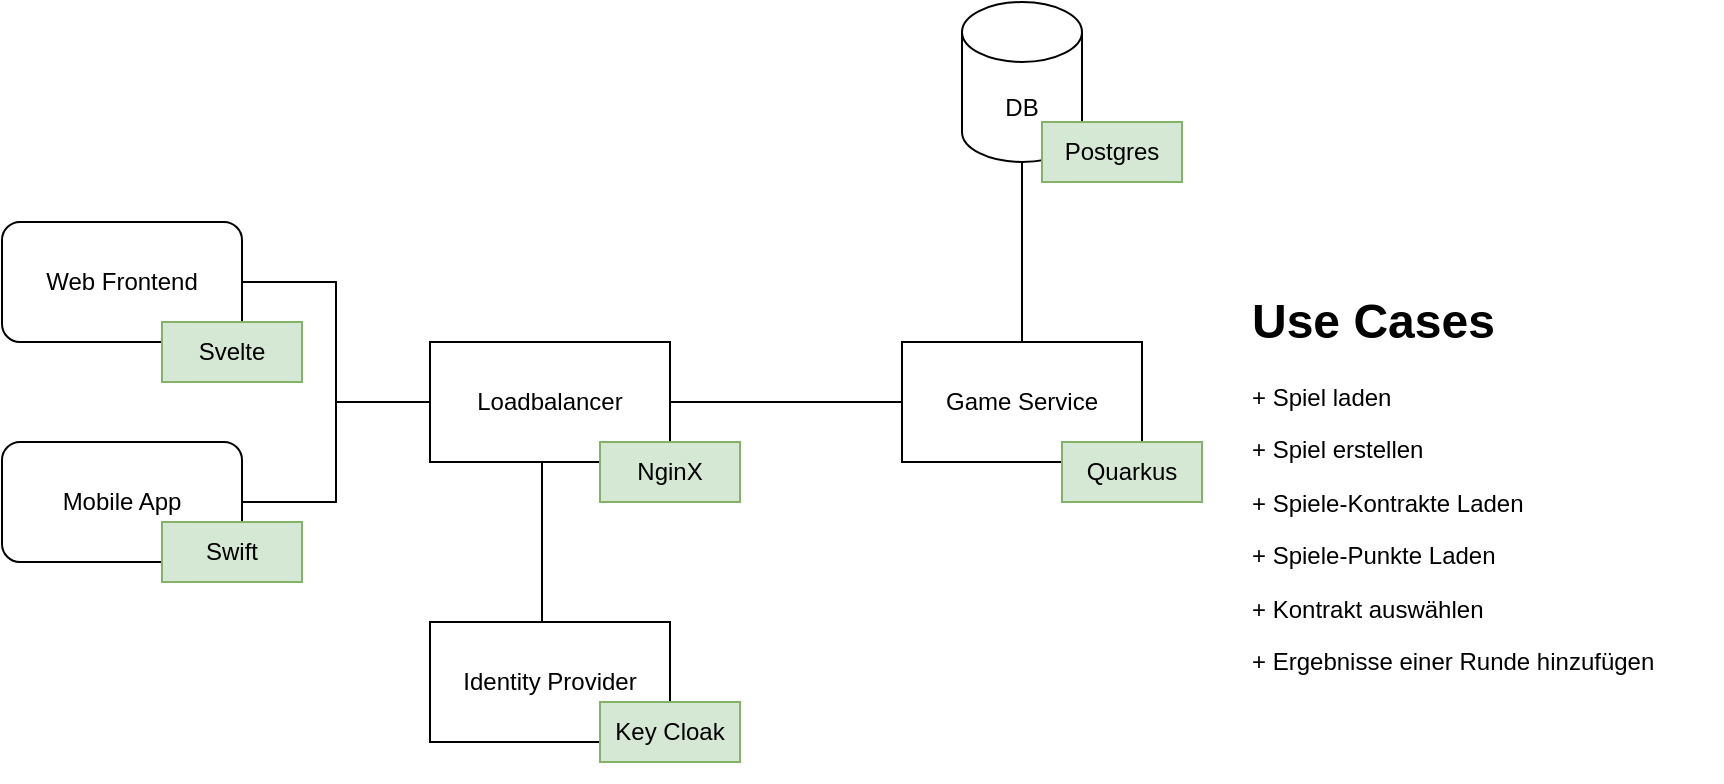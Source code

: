 <mxfile version="20.3.0" type="device"><diagram id="5aHZjppl3ji1RXnxgYjF" name="Seite-1"><mxGraphModel dx="1018" dy="686" grid="1" gridSize="10" guides="1" tooltips="1" connect="1" arrows="1" fold="1" page="1" pageScale="1" pageWidth="827" pageHeight="1169" math="0" shadow="0"><root><mxCell id="0"/><mxCell id="1" parent="0"/><mxCell id="X2J5195IWReYufs4QOMx-7" style="edgeStyle=orthogonalEdgeStyle;rounded=0;orthogonalLoop=1;jettySize=auto;html=1;entryX=0;entryY=0.5;entryDx=0;entryDy=0;endArrow=none;endFill=0;" edge="1" parent="1" source="X2J5195IWReYufs4QOMx-1" target="X2J5195IWReYufs4QOMx-3"><mxGeometry relative="1" as="geometry"/></mxCell><mxCell id="X2J5195IWReYufs4QOMx-1" value="Web Frontend" style="rounded=1;whiteSpace=wrap;html=1;" vertex="1" parent="1"><mxGeometry x="80" y="160" width="120" height="60" as="geometry"/></mxCell><mxCell id="X2J5195IWReYufs4QOMx-8" style="edgeStyle=orthogonalEdgeStyle;rounded=0;orthogonalLoop=1;jettySize=auto;html=1;entryX=0;entryY=0.5;entryDx=0;entryDy=0;endArrow=none;endFill=0;" edge="1" parent="1" source="X2J5195IWReYufs4QOMx-2" target="X2J5195IWReYufs4QOMx-3"><mxGeometry relative="1" as="geometry"/></mxCell><mxCell id="X2J5195IWReYufs4QOMx-2" value="Mobile App" style="rounded=1;whiteSpace=wrap;html=1;" vertex="1" parent="1"><mxGeometry x="80" y="270" width="120" height="60" as="geometry"/></mxCell><mxCell id="X2J5195IWReYufs4QOMx-9" style="edgeStyle=orthogonalEdgeStyle;rounded=0;orthogonalLoop=1;jettySize=auto;html=1;entryX=0.75;entryY=0;entryDx=0;entryDy=0;endArrow=none;endFill=0;" edge="1" parent="1" source="X2J5195IWReYufs4QOMx-3" target="X2J5195IWReYufs4QOMx-5"><mxGeometry relative="1" as="geometry"><Array as="points"><mxPoint x="350" y="360"/></Array></mxGeometry></mxCell><mxCell id="X2J5195IWReYufs4QOMx-11" style="edgeStyle=orthogonalEdgeStyle;rounded=0;orthogonalLoop=1;jettySize=auto;html=1;endArrow=none;endFill=0;" edge="1" parent="1" source="X2J5195IWReYufs4QOMx-3" target="X2J5195IWReYufs4QOMx-4"><mxGeometry relative="1" as="geometry"/></mxCell><mxCell id="X2J5195IWReYufs4QOMx-3" value="Loadbalancer" style="rounded=0;whiteSpace=wrap;html=1;" vertex="1" parent="1"><mxGeometry x="294" y="220" width="120" height="60" as="geometry"/></mxCell><mxCell id="X2J5195IWReYufs4QOMx-12" style="edgeStyle=orthogonalEdgeStyle;rounded=0;orthogonalLoop=1;jettySize=auto;html=1;endArrow=none;endFill=0;" edge="1" parent="1" source="X2J5195IWReYufs4QOMx-4" target="X2J5195IWReYufs4QOMx-6"><mxGeometry relative="1" as="geometry"/></mxCell><mxCell id="X2J5195IWReYufs4QOMx-4" value="Game Service" style="rounded=0;whiteSpace=wrap;html=1;" vertex="1" parent="1"><mxGeometry x="530" y="220" width="120" height="60" as="geometry"/></mxCell><mxCell id="X2J5195IWReYufs4QOMx-5" value="Identity Provider" style="rounded=0;whiteSpace=wrap;html=1;" vertex="1" parent="1"><mxGeometry x="294" y="360" width="120" height="60" as="geometry"/></mxCell><mxCell id="X2J5195IWReYufs4QOMx-6" value="DB" style="shape=cylinder3;whiteSpace=wrap;html=1;boundedLbl=1;backgroundOutline=1;size=15;" vertex="1" parent="1"><mxGeometry x="560" y="50" width="60" height="80" as="geometry"/></mxCell><mxCell id="X2J5195IWReYufs4QOMx-13" value="Svelte" style="rounded=0;whiteSpace=wrap;html=1;fillColor=#d5e8d4;strokeColor=#82b366;" vertex="1" parent="1"><mxGeometry x="160" y="210" width="70" height="30" as="geometry"/></mxCell><mxCell id="X2J5195IWReYufs4QOMx-14" value="Quarkus" style="rounded=0;whiteSpace=wrap;html=1;fillColor=#d5e8d4;strokeColor=#82b366;" vertex="1" parent="1"><mxGeometry x="610" y="270" width="70" height="30" as="geometry"/></mxCell><mxCell id="X2J5195IWReYufs4QOMx-15" value="Key Cloak" style="rounded=0;whiteSpace=wrap;html=1;fillColor=#d5e8d4;strokeColor=#82b366;" vertex="1" parent="1"><mxGeometry x="379" y="400" width="70" height="30" as="geometry"/></mxCell><mxCell id="X2J5195IWReYufs4QOMx-16" value="NginX" style="rounded=0;whiteSpace=wrap;html=1;fillColor=#d5e8d4;strokeColor=#82b366;" vertex="1" parent="1"><mxGeometry x="379" y="270" width="70" height="30" as="geometry"/></mxCell><mxCell id="X2J5195IWReYufs4QOMx-17" value="Swift" style="rounded=0;whiteSpace=wrap;html=1;fillColor=#d5e8d4;strokeColor=#82b366;" vertex="1" parent="1"><mxGeometry x="160" y="310" width="70" height="30" as="geometry"/></mxCell><mxCell id="X2J5195IWReYufs4QOMx-18" value="Postgres" style="rounded=0;whiteSpace=wrap;html=1;fillColor=#d5e8d4;strokeColor=#82b366;" vertex="1" parent="1"><mxGeometry x="600" y="110" width="70" height="30" as="geometry"/></mxCell><mxCell id="X2J5195IWReYufs4QOMx-20" value="&lt;h1&gt;Use Cases&lt;/h1&gt;&lt;p&gt;+ Spiel laden&lt;/p&gt;&lt;p&gt;+ Spiel erstellen&lt;/p&gt;&lt;p&gt;+ Spiele-Kontrakte Laden&lt;/p&gt;&lt;p&gt;+ Spiele-Punkte Laden&lt;/p&gt;&lt;p&gt;+ Kontrakt auswählen&lt;/p&gt;&lt;p&gt;+ Ergebnisse einer Runde hinzufügen&lt;/p&gt;" style="text;html=1;strokeColor=none;fillColor=none;spacing=5;spacingTop=-20;whiteSpace=wrap;overflow=hidden;rounded=0;" vertex="1" parent="1"><mxGeometry x="700" y="190" width="240" height="250" as="geometry"/></mxCell></root></mxGraphModel></diagram></mxfile>